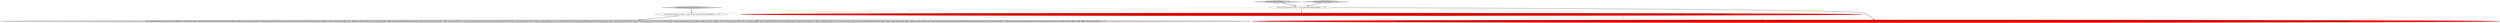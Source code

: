 digraph {
0 [style = filled, label = "testDatabaseMetaDataTables['1', '0', '0']", fillcolor = lightgray, shape = diamond image = "AAA0AAABBB1BBB"];
2 [style = filled, label = "final DatabaseMetaData metaData = client.getMetaData()@@@3@@@['1', '1', '0']", fillcolor = white, shape = ellipse image = "AAA0AAABBB1BBB"];
6 [style = filled, label = "Assert.assertEquals(ImmutableList.of(row(Pair.of(\"TABLE_CAT\",\"druid\"),Pair.of(\"TABLE_NAME\",CalciteTests.BROADCAST_DATASOURCE),Pair.of(\"TABLE_SCHEM\",\"druid\"),Pair.of(\"TABLE_TYPE\",\"TABLE\")),row(Pair.of(\"TABLE_CAT\",\"druid\"),Pair.of(\"TABLE_NAME\",CalciteTests.DATASOURCE1),Pair.of(\"TABLE_SCHEM\",\"druid\"),Pair.of(\"TABLE_TYPE\",\"TABLE\")),row(Pair.of(\"TABLE_CAT\",\"druid\"),Pair.of(\"TABLE_NAME\",CalciteTests.DATASOURCE2),Pair.of(\"TABLE_SCHEM\",\"druid\"),Pair.of(\"TABLE_TYPE\",\"TABLE\")),row(Pair.of(\"TABLE_CAT\",\"druid\"),Pair.of(\"TABLE_NAME\",CalciteTests.DATASOURCE4),Pair.of(\"TABLE_SCHEM\",\"druid\"),Pair.of(\"TABLE_TYPE\",\"TABLE\")),row(Pair.of(\"TABLE_CAT\",\"druid\"),Pair.of(\"TABLE_NAME\",CalciteTests.FORBIDDEN_DATASOURCE),Pair.of(\"TABLE_SCHEM\",\"druid\"),Pair.of(\"TABLE_TYPE\",\"TABLE\")),row(Pair.of(\"TABLE_CAT\",\"druid\"),Pair.of(\"TABLE_NAME\",CalciteTests.DATASOURCE5),Pair.of(\"TABLE_SCHEM\",\"druid\"),Pair.of(\"TABLE_TYPE\",\"TABLE\")),row(Pair.of(\"TABLE_CAT\",\"druid\"),Pair.of(\"TABLE_NAME\",CalciteTests.DATASOURCE3),Pair.of(\"TABLE_SCHEM\",\"druid\"),Pair.of(\"TABLE_TYPE\",\"TABLE\")),row(Pair.of(\"TABLE_CAT\",\"druid\"),Pair.of(\"TABLE_NAME\",CalciteTests.SOME_DATASOURCE),Pair.of(\"TABLE_SCHEM\",\"druid\"),Pair.of(\"TABLE_TYPE\",\"TABLE\")),row(Pair.of(\"TABLE_CAT\",\"druid\"),Pair.of(\"TABLE_NAME\",CalciteTests.SOMEXDATASOURCE),Pair.of(\"TABLE_SCHEM\",\"druid\"),Pair.of(\"TABLE_TYPE\",\"TABLE\"))),getRows(metaData.getTables(null,\"druid\",\"%\",null),ImmutableSet.of(\"TABLE_CAT\",\"TABLE_NAME\",\"TABLE_SCHEM\",\"TABLE_TYPE\")))@@@4@@@['0', '0', '1']", fillcolor = lightgray, shape = ellipse image = "AAA0AAABBB3BBB"];
7 [style = filled, label = "testDatabaseMetaDataTablesAsSuperuser['0', '0', '1']", fillcolor = lightgray, shape = diamond image = "AAA0AAABBB3BBB"];
3 [style = filled, label = "testDatabaseMetaDataTables['0', '1', '0']", fillcolor = lightgray, shape = diamond image = "AAA0AAABBB2BBB"];
1 [style = filled, label = "Assert.assertEquals(ImmutableList.of(row(Pair.of(\"TABLE_CAT\",\"druid\"),Pair.of(\"TABLE_NAME\",CalciteTests.BROADCAST_DATASOURCE),Pair.of(\"TABLE_SCHEM\",\"druid\"),Pair.of(\"TABLE_TYPE\",\"TABLE\")),row(Pair.of(\"TABLE_CAT\",\"druid\"),Pair.of(\"TABLE_NAME\",CalciteTests.DATASOURCE1),Pair.of(\"TABLE_SCHEM\",\"druid\"),Pair.of(\"TABLE_TYPE\",\"TABLE\")),row(Pair.of(\"TABLE_CAT\",\"druid\"),Pair.of(\"TABLE_NAME\",CalciteTests.DATASOURCE2),Pair.of(\"TABLE_SCHEM\",\"druid\"),Pair.of(\"TABLE_TYPE\",\"TABLE\")),row(Pair.of(\"TABLE_CAT\",\"druid\"),Pair.of(\"TABLE_NAME\",CalciteTests.DATASOURCE4),Pair.of(\"TABLE_SCHEM\",\"druid\"),Pair.of(\"TABLE_TYPE\",\"TABLE\")),row(Pair.of(\"TABLE_CAT\",\"druid\"),Pair.of(\"TABLE_NAME\",CalciteTests.DATASOURCE5),Pair.of(\"TABLE_SCHEM\",\"druid\"),Pair.of(\"TABLE_TYPE\",\"TABLE\")),row(Pair.of(\"TABLE_CAT\",\"druid\"),Pair.of(\"TABLE_NAME\",CalciteTests.DATASOURCE3),Pair.of(\"TABLE_SCHEM\",\"druid\"),Pair.of(\"TABLE_TYPE\",\"TABLE\")),row(Pair.of(\"TABLE_CAT\",\"druid\"),Pair.of(\"TABLE_NAME\",CalciteTests.SOME_DATASOURCE),Pair.of(\"TABLE_SCHEM\",\"druid\"),Pair.of(\"TABLE_TYPE\",\"TABLE\")),row(Pair.of(\"TABLE_CAT\",\"druid\"),Pair.of(\"TABLE_NAME\",CalciteTests.SOMEXDATASOURCE),Pair.of(\"TABLE_SCHEM\",\"druid\"),Pair.of(\"TABLE_TYPE\",\"TABLE\"))),getRows(metaData.getTables(null,\"druid\",\"%\",null),ImmutableSet.of(\"TABLE_CAT\",\"TABLE_NAME\",\"TABLE_SCHEM\",\"TABLE_TYPE\")))@@@4@@@['1', '0', '0']", fillcolor = red, shape = ellipse image = "AAA1AAABBB1BBB"];
4 [style = filled, label = "Assert.assertEquals(ImmutableList.of(row(Pair.of(\"TABLE_CAT\",\"druid\"),Pair.of(\"TABLE_NAME\",CalciteTests.BROADCAST_DATASOURCE),Pair.of(\"TABLE_SCHEM\",\"druid\"),Pair.of(\"TABLE_TYPE\",\"TABLE\")),row(Pair.of(\"TABLE_CAT\",\"druid\"),Pair.of(\"TABLE_NAME\",CalciteTests.DATASOURCE1),Pair.of(\"TABLE_SCHEM\",\"druid\"),Pair.of(\"TABLE_TYPE\",\"TABLE\")),row(Pair.of(\"TABLE_CAT\",\"druid\"),Pair.of(\"TABLE_NAME\",CalciteTests.DATASOURCE2),Pair.of(\"TABLE_SCHEM\",\"druid\"),Pair.of(\"TABLE_TYPE\",\"TABLE\")),row(Pair.of(\"TABLE_CAT\",\"druid\"),Pair.of(\"TABLE_NAME\",CalciteTests.DATASOURCE4),Pair.of(\"TABLE_SCHEM\",\"druid\"),Pair.of(\"TABLE_TYPE\",\"TABLE\")),row(Pair.of(\"TABLE_CAT\",\"druid\"),Pair.of(\"TABLE_NAME\",CalciteTests.DATASOURCE5),Pair.of(\"TABLE_SCHEM\",\"druid\"),Pair.of(\"TABLE_TYPE\",\"TABLE\")),row(Pair.of(\"TABLE_CAT\",\"druid\"),Pair.of(\"TABLE_NAME\",CalciteTests.DATASOURCE3),Pair.of(\"TABLE_SCHEM\",\"druid\"),Pair.of(\"TABLE_TYPE\",\"TABLE\")),row(Pair.of(\"TABLE_CAT\",\"druid\"),Pair.of(\"TABLE_NAME\",CalciteTests.SOME_DATASOURCE),Pair.of(\"TABLE_SCHEM\",\"druid\"),Pair.of(\"TABLE_TYPE\",\"TABLE\")),row(Pair.of(\"TABLE_CAT\",\"druid\"),Pair.of(\"TABLE_NAME\",CalciteTests.SOMEXDATASOURCE),Pair.of(\"TABLE_SCHEM\",\"druid\"),Pair.of(\"TABLE_TYPE\",\"TABLE\")),row(Pair.of(\"TABLE_CAT\",\"druid\"),Pair.of(\"TABLE_NAME\",CalciteTests.USERVISITDATASOURCE),Pair.of(\"TABLE_SCHEM\",\"druid\"),Pair.of(\"TABLE_TYPE\",\"TABLE\"))),getRows(metaData.getTables(null,\"druid\",\"%\",null),ImmutableSet.of(\"TABLE_CAT\",\"TABLE_NAME\",\"TABLE_SCHEM\",\"TABLE_TYPE\")))@@@4@@@['0', '1', '0']", fillcolor = red, shape = ellipse image = "AAA1AAABBB2BBB"];
5 [style = filled, label = "final DatabaseMetaData metaData = superuserClient.getMetaData()@@@3@@@['0', '0', '1']", fillcolor = white, shape = ellipse image = "AAA0AAABBB3BBB"];
1->4 [style = dashed, label="0"];
2->5 [style = dashed, label="0"];
7->5 [style = bold, label=""];
5->6 [style = bold, label=""];
3->2 [style = bold, label=""];
2->4 [style = bold, label=""];
1->6 [style = dashed, label="0"];
2->1 [style = bold, label=""];
0->2 [style = bold, label=""];
}
